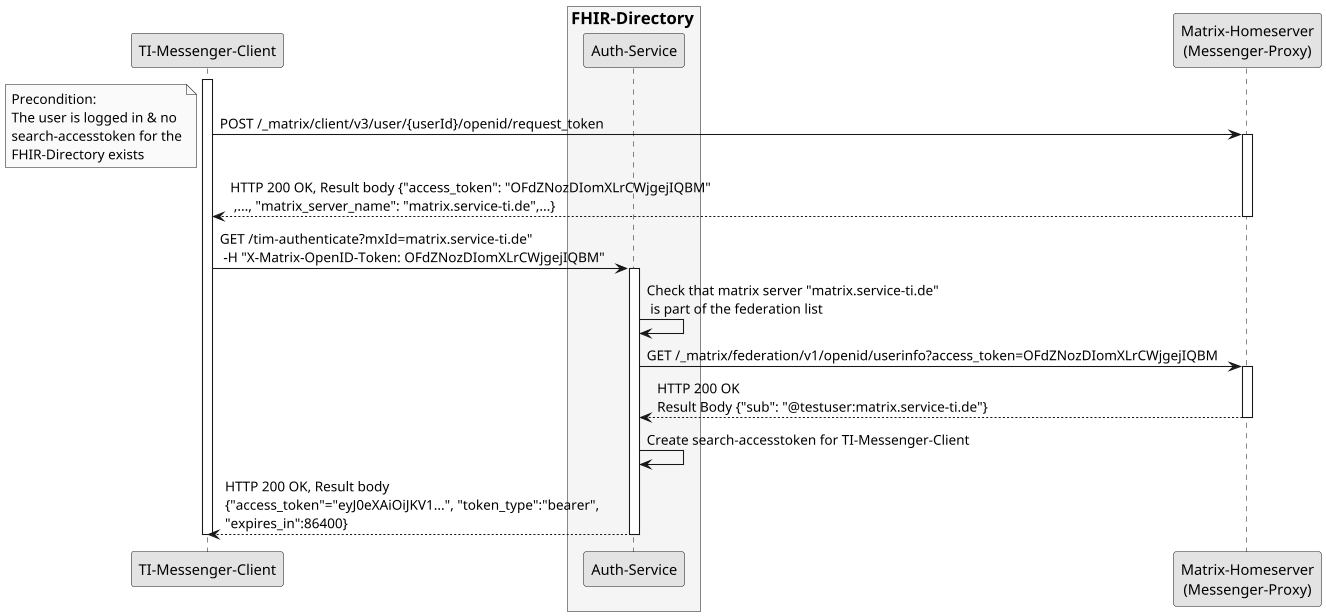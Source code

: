 @startuml SequenceDiagram.FHIR-Directory.search.auth
skinparam dpi 100
skinparam WrapWidth 200
skinparam monochrome true

'title "FHIR-Directory, Sequenzdiagram search token exchange'
participant cl as "TI-Messenger-Client"
box <size:16>FHIR-Directory</size> #WhiteSmoke
  participant au as "Auth-Service"
end box
participant hs as "Matrix-Homeserver\n(Messenger-Proxy)"
activate cl
cl -> hs: POST /_matrix/client/v3/user/{userId}/openid/request_token
note left
Precondition: 
The user is logged in & no search-accesstoken for the FHIR-Directory exists
end note
activate hs
hs --> cl: HTTP 200 OK, Result body {"access_token": "OFdZNozDIomXLrCWjgejIQBM" \n ,..., "matrix_server_name": "matrix.service-ti.de",...}
deactivate hs
cl -> au: GET /tim-authenticate?mxId=matrix.service-ti.de" \n -H "X-Matrix-OpenID-Token: OFdZNozDIomXLrCWjgejIQBM"
activate au
au -> au: Check that matrix server "matrix.service-ti.de"\n is part of the federation list
au -> hs: GET /_matrix/federation/v1/openid/userinfo?access_token=OFdZNozDIomXLrCWjgejIQBM
activate hs
hs --> au: HTTP 200 OK\nResult Body {"sub": "@testuser:matrix.service-ti.de"}
deactivate hs
au -> au: Create search-accesstoken for TI-Messenger-Client
au --> cl: HTTP 200 OK, Result body\n{"access_token"="eyJ0eXAiOiJKV1...", "token_type":"bearer",\n"expires_in":86400}
deactivate au
deactivate cl
@enduml
